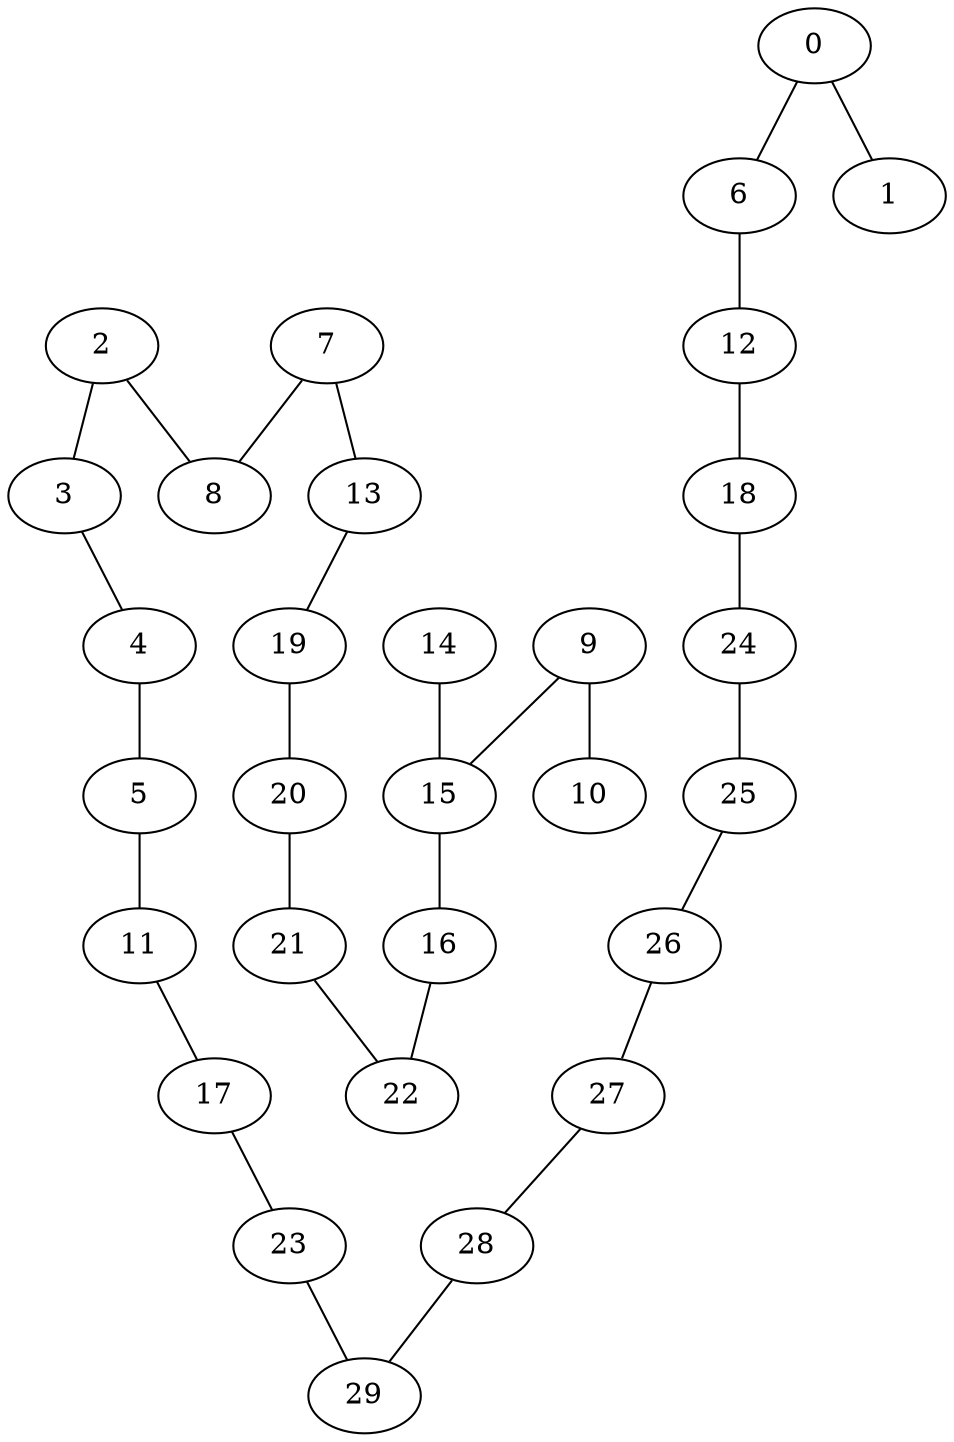 graph{
   26 -- 27;
   14 -- 15;
   7 -- 8;
   27 -- 28;
   0 -- 6;
   7 -- 13;
   0 -- 1;
   28 -- 29;
   13 -- 19;
   23 -- 29;
   19 -- 20;
   17 -- 23;
   20 -- 21;
   11 -- 17;
   12 -- 18;
   21 -- 22;
   5 -- 11;
   6 -- 12;
   16 -- 22;
   4 -- 5;
   18 -- 24;
   15 -- 16;
   3 -- 4;
   24 -- 25;
   9 -- 15;
   2 -- 3;
   25 -- 26;
   9 -- 10;
   2 -- 8;
}